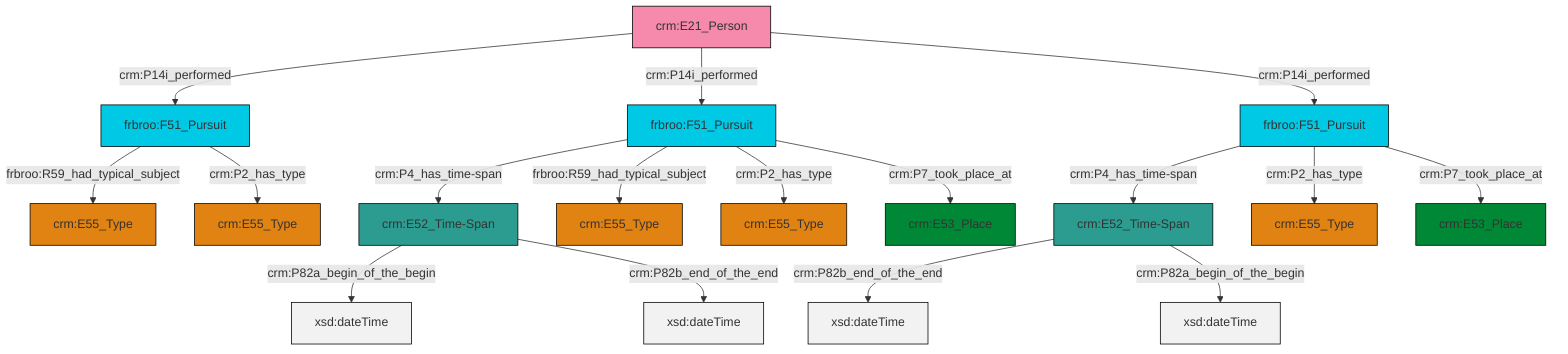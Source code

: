 graph TD
classDef Literal fill:#f2f2f2,stroke:#000000;
classDef CRM_Entity fill:#FFFFFF,stroke:#000000;
classDef Temporal_Entity fill:#00C9E6, stroke:#000000;
classDef Type fill:#E18312, stroke:#000000;
classDef Time-Span fill:#2C9C91, stroke:#000000;
classDef Appellation fill:#FFEB7F, stroke:#000000;
classDef Place fill:#008836, stroke:#000000;
classDef Persistent_Item fill:#B266B2, stroke:#000000;
classDef Conceptual_Object fill:#FFD700, stroke:#000000;
classDef Physical_Thing fill:#D2B48C, stroke:#000000;
classDef Actor fill:#f58aad, stroke:#000000;
classDef PC_Classes fill:#4ce600, stroke:#000000;
classDef Multi fill:#cccccc,stroke:#000000;

0["frbroo:F51_Pursuit"]:::Temporal_Entity -->|crm:P4_has_time-span| 1["crm:E52_Time-Span"]:::Time-Span
1["crm:E52_Time-Span"]:::Time-Span -->|crm:P82a_begin_of_the_begin| 2[xsd:dateTime]:::Literal
0["frbroo:F51_Pursuit"]:::Temporal_Entity -->|frbroo:R59_had_typical_subject| 5["crm:E55_Type"]:::Type
7["frbroo:F51_Pursuit"]:::Temporal_Entity -->|crm:P4_has_time-span| 8["crm:E52_Time-Span"]:::Time-Span
0["frbroo:F51_Pursuit"]:::Temporal_Entity -->|crm:P2_has_type| 11["crm:E55_Type"]:::Type
8["crm:E52_Time-Span"]:::Time-Span -->|crm:P82b_end_of_the_end| 12[xsd:dateTime]:::Literal
7["frbroo:F51_Pursuit"]:::Temporal_Entity -->|crm:P2_has_type| 3["crm:E55_Type"]:::Type
18["crm:E21_Person"]:::Actor -->|crm:P14i_performed| 9["frbroo:F51_Pursuit"]:::Temporal_Entity
9["frbroo:F51_Pursuit"]:::Temporal_Entity -->|frbroo:R59_had_typical_subject| 19["crm:E55_Type"]:::Type
1["crm:E52_Time-Span"]:::Time-Span -->|crm:P82b_end_of_the_end| 21[xsd:dateTime]:::Literal
18["crm:E21_Person"]:::Actor -->|crm:P14i_performed| 0["frbroo:F51_Pursuit"]:::Temporal_Entity
9["frbroo:F51_Pursuit"]:::Temporal_Entity -->|crm:P2_has_type| 13["crm:E55_Type"]:::Type
18["crm:E21_Person"]:::Actor -->|crm:P14i_performed| 7["frbroo:F51_Pursuit"]:::Temporal_Entity
8["crm:E52_Time-Span"]:::Time-Span -->|crm:P82a_begin_of_the_begin| 28[xsd:dateTime]:::Literal
7["frbroo:F51_Pursuit"]:::Temporal_Entity -->|crm:P7_took_place_at| 29["crm:E53_Place"]:::Place
0["frbroo:F51_Pursuit"]:::Temporal_Entity -->|crm:P7_took_place_at| 23["crm:E53_Place"]:::Place